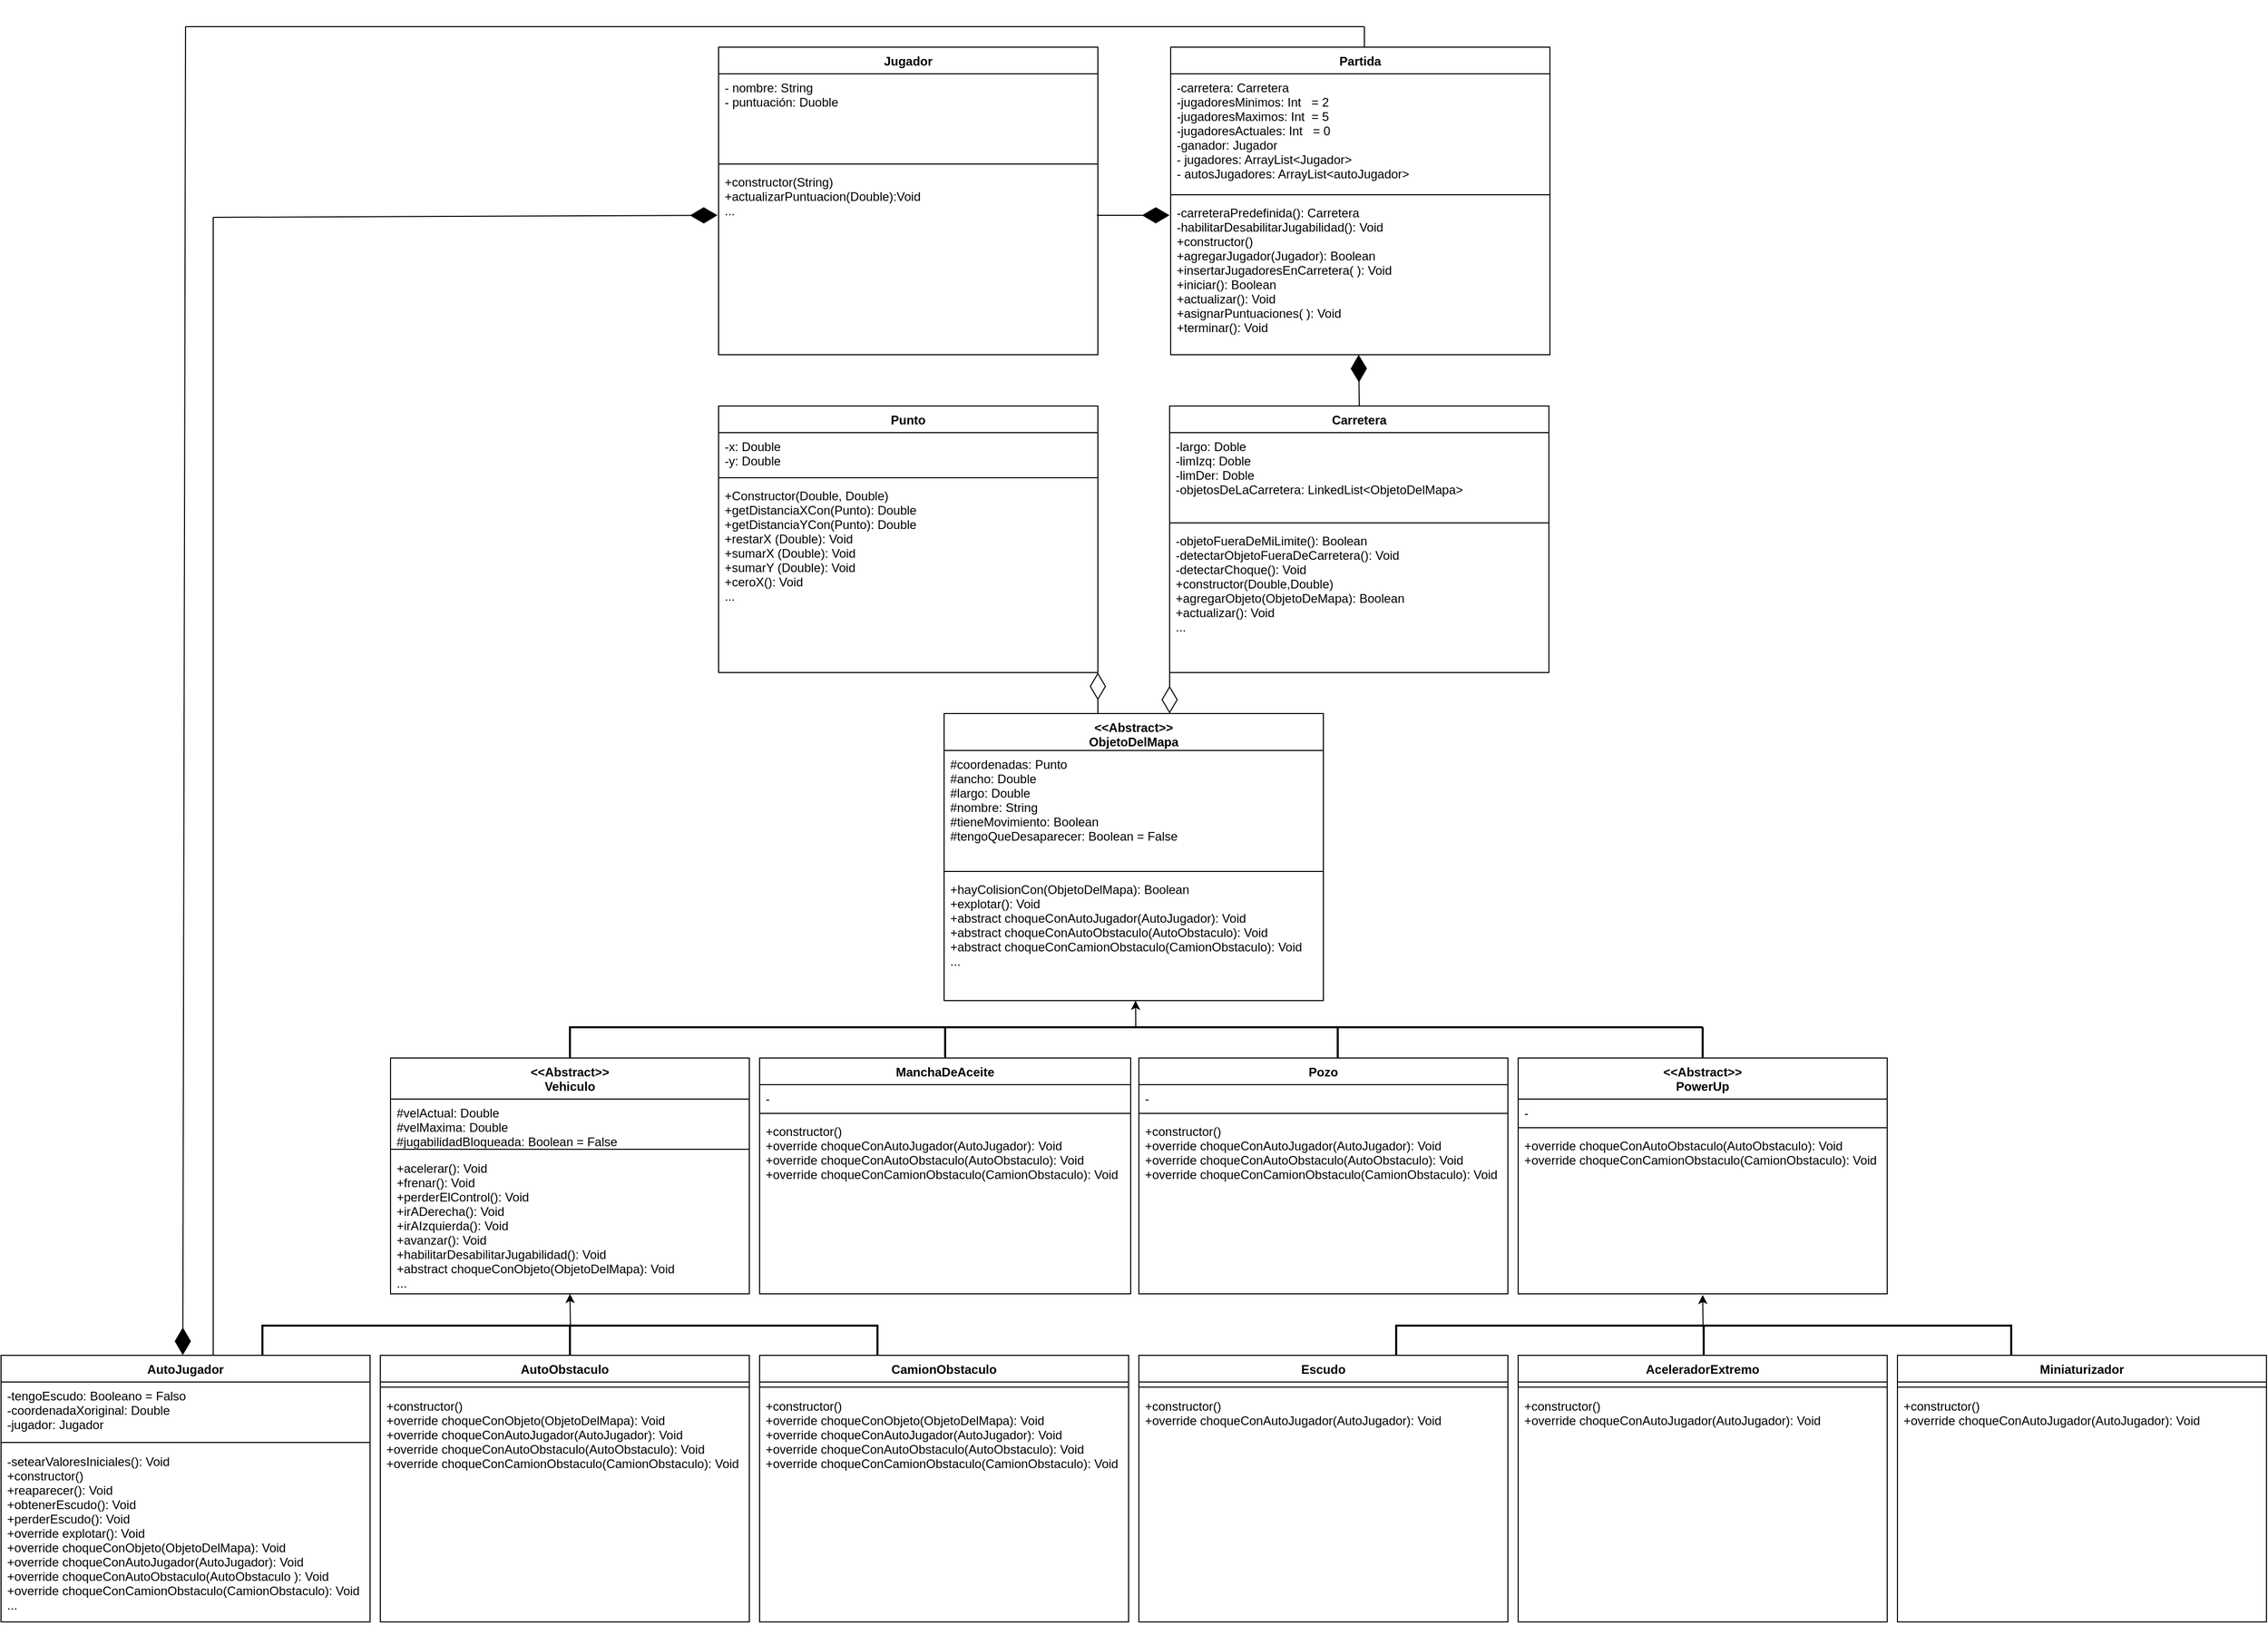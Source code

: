<mxfile version="18.0.2" type="device"><diagram id="AZucftuaP_WI0L_-Z13j" name="Page-1"><mxGraphModel dx="2249" dy="1935" grid="1" gridSize="10" guides="1" tooltips="1" connect="1" arrows="1" fold="1" page="1" pageScale="1" pageWidth="827" pageHeight="1169" math="0" shadow="0"><root><mxCell id="0"/><mxCell id="1" parent="0"/><mxCell id="uDLiAXL7k7_QVXQWhseC-11" value="Carretera" style="swimlane;fontStyle=1;align=center;verticalAlign=top;childLayout=stackLayout;horizontal=1;startSize=26;horizontalStack=0;resizeParent=1;resizeParentMax=0;resizeLast=0;collapsible=1;marginBottom=0;" parent="1" vertex="1"><mxGeometry x="343" y="-36" width="370" height="260" as="geometry"/></mxCell><mxCell id="uDLiAXL7k7_QVXQWhseC-12" value="-largo: Doble&#10;-limIzq: Doble &#10;-limDer: Doble &#10;-objetosDeLaCarretera: LinkedList&lt;ObjetoDelMapa&gt;" style="text;strokeColor=none;fillColor=none;align=left;verticalAlign=top;spacingLeft=4;spacingRight=4;overflow=hidden;rotatable=0;points=[[0,0.5],[1,0.5]];portConstraint=eastwest;" parent="uDLiAXL7k7_QVXQWhseC-11" vertex="1"><mxGeometry y="26" width="370" height="84" as="geometry"/></mxCell><mxCell id="uDLiAXL7k7_QVXQWhseC-13" value="" style="line;strokeWidth=1;fillColor=none;align=left;verticalAlign=middle;spacingTop=-1;spacingLeft=3;spacingRight=3;rotatable=0;labelPosition=right;points=[];portConstraint=eastwest;" parent="uDLiAXL7k7_QVXQWhseC-11" vertex="1"><mxGeometry y="110" width="370" height="8" as="geometry"/></mxCell><mxCell id="uDLiAXL7k7_QVXQWhseC-14" value="-objetoFueraDeMiLimite(): Boolean &#10;-detectarObjetoFueraDeCarretera(): Void &#10;-detectarChoque(): Void &#10;+constructor(Double,Double) &#10;+agregarObjeto(ObjetoDeMapa): Boolean &#10;+actualizar(): Void &#10;...&#10;&#10;&#10;" style="text;strokeColor=none;fillColor=none;align=left;verticalAlign=top;spacingLeft=4;spacingRight=4;overflow=hidden;rotatable=0;points=[[0,0.5],[1,0.5]];portConstraint=eastwest;" parent="uDLiAXL7k7_QVXQWhseC-11" vertex="1"><mxGeometry y="118" width="370" height="142" as="geometry"/></mxCell><mxCell id="uDLiAXL7k7_QVXQWhseC-16" value="&lt;&lt;Abstract&gt;&gt;&#10;ObjetoDelMapa" style="swimlane;fontStyle=1;align=center;verticalAlign=top;childLayout=stackLayout;horizontal=1;startSize=36;horizontalStack=0;resizeParent=1;resizeParentMax=0;resizeLast=0;collapsible=1;marginBottom=0;" parent="1" vertex="1"><mxGeometry x="123" y="264" width="370" height="280" as="geometry"/></mxCell><mxCell id="uDLiAXL7k7_QVXQWhseC-17" value="#coordenadas: Punto &#10;#ancho: Double &#10;#largo: Double&#10;#nombre: String &#10;#tieneMovimiento: Boolean&#10;#tengoQueDesaparecer: Boolean = False&#10;" style="text;strokeColor=none;fillColor=none;align=left;verticalAlign=top;spacingLeft=4;spacingRight=4;overflow=hidden;rotatable=0;points=[[0,0.5],[1,0.5]];portConstraint=eastwest;" parent="uDLiAXL7k7_QVXQWhseC-16" vertex="1"><mxGeometry y="36" width="370" height="114" as="geometry"/></mxCell><mxCell id="uDLiAXL7k7_QVXQWhseC-18" value="" style="line;strokeWidth=1;fillColor=none;align=left;verticalAlign=middle;spacingTop=-1;spacingLeft=3;spacingRight=3;rotatable=0;labelPosition=right;points=[];portConstraint=eastwest;" parent="uDLiAXL7k7_QVXQWhseC-16" vertex="1"><mxGeometry y="150" width="370" height="8" as="geometry"/></mxCell><mxCell id="uDLiAXL7k7_QVXQWhseC-19" value="+hayColisionCon(ObjetoDelMapa): Boolean&#10;+explotar(): Void&#10;+abstract choqueConAutoJugador(AutoJugador): Void &#10;+abstract choqueConAutoObstaculo(AutoObstaculo): Void &#10;+abstract choqueConCamionObstaculo(CamionObstaculo): Void &#10;..." style="text;strokeColor=none;fillColor=none;align=left;verticalAlign=top;spacingLeft=4;spacingRight=4;overflow=hidden;rotatable=0;points=[[0,0.5],[1,0.5]];portConstraint=eastwest;" parent="uDLiAXL7k7_QVXQWhseC-16" vertex="1"><mxGeometry y="158" width="370" height="122" as="geometry"/></mxCell><mxCell id="uDLiAXL7k7_QVXQWhseC-40" value="Punto" style="swimlane;fontStyle=1;align=center;verticalAlign=top;childLayout=stackLayout;horizontal=1;startSize=26;horizontalStack=0;resizeParent=1;resizeParentMax=0;resizeLast=0;collapsible=1;marginBottom=0;" parent="1" vertex="1"><mxGeometry x="-97" y="-36" width="370" height="260" as="geometry"/></mxCell><mxCell id="uDLiAXL7k7_QVXQWhseC-41" value="-x: Double &#10;-y: Double" style="text;strokeColor=none;fillColor=none;align=left;verticalAlign=top;spacingLeft=4;spacingRight=4;overflow=hidden;rotatable=0;points=[[0,0.5],[1,0.5]];portConstraint=eastwest;" parent="uDLiAXL7k7_QVXQWhseC-40" vertex="1"><mxGeometry y="26" width="370" height="40" as="geometry"/></mxCell><mxCell id="uDLiAXL7k7_QVXQWhseC-42" value="" style="line;strokeWidth=1;fillColor=none;align=left;verticalAlign=middle;spacingTop=-1;spacingLeft=3;spacingRight=3;rotatable=0;labelPosition=right;points=[];portConstraint=eastwest;" parent="uDLiAXL7k7_QVXQWhseC-40" vertex="1"><mxGeometry y="66" width="370" height="8" as="geometry"/></mxCell><mxCell id="uDLiAXL7k7_QVXQWhseC-43" value="+Constructor(Double, Double)&#10;+getDistanciaXCon(Punto): Double&#10;+getDistanciaYCon(Punto): Double&#10;+restarX (Double): Void&#10;+sumarX (Double): Void&#10;+sumarY (Double): Void&#10;+ceroX(): Void&#10;..." style="text;strokeColor=none;fillColor=none;align=left;verticalAlign=top;spacingLeft=4;spacingRight=4;overflow=hidden;rotatable=0;points=[[0,0.5],[1,0.5]];portConstraint=eastwest;" parent="uDLiAXL7k7_QVXQWhseC-40" vertex="1"><mxGeometry y="74" width="370" height="186" as="geometry"/></mxCell><mxCell id="1LONPjlHq-uprlPaWRI6-11" value="" style="endArrow=diamondThin;endFill=0;endSize=24;html=1;rounded=0;" parent="1" edge="1"><mxGeometry width="160" relative="1" as="geometry"><mxPoint x="273" y="264" as="sourcePoint"/><mxPoint x="273" y="224" as="targetPoint"/></mxGeometry></mxCell><mxCell id="1LONPjlHq-uprlPaWRI6-21" value="&lt;&lt;Abstract&gt;&gt;&#10;Vehiculo" style="swimlane;fontStyle=1;align=center;verticalAlign=top;childLayout=stackLayout;horizontal=1;startSize=40;horizontalStack=0;resizeParent=1;resizeParentMax=0;resizeLast=0;collapsible=1;marginBottom=0;" parent="1" vertex="1"><mxGeometry x="-417" y="600" width="350" height="230" as="geometry"/></mxCell><mxCell id="1LONPjlHq-uprlPaWRI6-22" value="#velActual: Double &#10;#velMaxima: Double&#10;#jugabilidadBloqueada: Boolean = False" style="text;strokeColor=none;fillColor=none;align=left;verticalAlign=top;spacingLeft=4;spacingRight=4;overflow=hidden;rotatable=0;points=[[0,0.5],[1,0.5]];portConstraint=eastwest;" parent="1LONPjlHq-uprlPaWRI6-21" vertex="1"><mxGeometry y="40" width="350" height="44" as="geometry"/></mxCell><mxCell id="1LONPjlHq-uprlPaWRI6-23" value="" style="line;strokeWidth=1;fillColor=none;align=left;verticalAlign=middle;spacingTop=-1;spacingLeft=3;spacingRight=3;rotatable=0;labelPosition=right;points=[];portConstraint=eastwest;" parent="1LONPjlHq-uprlPaWRI6-21" vertex="1"><mxGeometry y="84" width="350" height="10" as="geometry"/></mxCell><mxCell id="1LONPjlHq-uprlPaWRI6-24" value="+acelerar(): Void&#10;+frenar(): Void&#10;+perderElControl(): Void&#10;+irADerecha(): Void&#10;+irAIzquierda(): Void&#10;+avanzar(): Void&#10;+habilitarDesabilitarJugabilidad(): Void&#10;+abstract choqueConObjeto(ObjetoDelMapa): Void&#10;..." style="text;strokeColor=none;fillColor=none;align=left;verticalAlign=top;spacingLeft=4;spacingRight=4;overflow=hidden;rotatable=0;points=[[0,0.5],[1,0.5]];portConstraint=eastwest;" parent="1LONPjlHq-uprlPaWRI6-21" vertex="1"><mxGeometry y="94" width="350" height="136" as="geometry"/></mxCell><mxCell id="1LONPjlHq-uprlPaWRI6-37" value="Pozo" style="swimlane;fontStyle=1;align=center;verticalAlign=top;childLayout=stackLayout;horizontal=1;startSize=26;horizontalStack=0;resizeParent=1;resizeParentMax=0;resizeLast=0;collapsible=1;marginBottom=0;" parent="1" vertex="1"><mxGeometry x="313" y="600" width="360" height="230" as="geometry"/></mxCell><mxCell id="1LONPjlHq-uprlPaWRI6-38" value="-" style="text;strokeColor=none;fillColor=none;align=left;verticalAlign=top;spacingLeft=4;spacingRight=4;overflow=hidden;rotatable=0;points=[[0,0.5],[1,0.5]];portConstraint=eastwest;" parent="1LONPjlHq-uprlPaWRI6-37" vertex="1"><mxGeometry y="26" width="360" height="24" as="geometry"/></mxCell><mxCell id="1LONPjlHq-uprlPaWRI6-39" value="" style="line;strokeWidth=1;fillColor=none;align=left;verticalAlign=middle;spacingTop=-1;spacingLeft=3;spacingRight=3;rotatable=0;labelPosition=right;points=[];portConstraint=eastwest;" parent="1LONPjlHq-uprlPaWRI6-37" vertex="1"><mxGeometry y="50" width="360" height="8" as="geometry"/></mxCell><mxCell id="1LONPjlHq-uprlPaWRI6-40" value="+constructor()&#10;+override choqueConAutoJugador(AutoJugador): Void&#10;+override choqueConAutoObstaculo(AutoObstaculo): Void&#10;+override choqueConCamionObstaculo(CamionObstaculo): Void&#10;" style="text;strokeColor=none;fillColor=none;align=left;verticalAlign=top;spacingLeft=4;spacingRight=4;overflow=hidden;rotatable=0;points=[[0,0.5],[1,0.5]];portConstraint=eastwest;" parent="1LONPjlHq-uprlPaWRI6-37" vertex="1"><mxGeometry y="58" width="360" height="172" as="geometry"/></mxCell><mxCell id="1LONPjlHq-uprlPaWRI6-70" value="" style="endArrow=none;html=1;rounded=0;" parent="1" edge="1"><mxGeometry width="50" height="50" relative="1" as="geometry"><mxPoint x="-130.98" y="594" as="sourcePoint"/><mxPoint x="-131.5" y="594" as="targetPoint"/></mxGeometry></mxCell><mxCell id="1LONPjlHq-uprlPaWRI6-78" value="" style="line;strokeWidth=2;direction=south;html=1;" parent="1" vertex="1"><mxGeometry x="-247" y="570" width="10" height="30" as="geometry"/></mxCell><mxCell id="1LONPjlHq-uprlPaWRI6-80" value="" style="line;strokeWidth=2;direction=south;html=1;" parent="1" vertex="1"><mxGeometry x="502" y="570" width="10" height="30" as="geometry"/></mxCell><mxCell id="1LONPjlHq-uprlPaWRI6-81" value="" style="line;strokeWidth=2;direction=south;html=1;" parent="1" vertex="1"><mxGeometry x="858" y="570" width="10" height="30" as="geometry"/></mxCell><mxCell id="1LONPjlHq-uprlPaWRI6-83" value="" style="line;strokeWidth=2;html=1;" parent="1" vertex="1"><mxGeometry x="-243" y="565" width="1106" height="10" as="geometry"/></mxCell><mxCell id="1LONPjlHq-uprlPaWRI6-85" value="" style="line;strokeWidth=2;direction=south;html=1;" parent="1" vertex="1"><mxGeometry x="119" y="570" width="10" height="30" as="geometry"/></mxCell><mxCell id="WX0zXJ5IagG7dp0n9jDg-2" value="ManchaDeAceite" style="swimlane;fontStyle=1;align=center;verticalAlign=top;childLayout=stackLayout;horizontal=1;startSize=26;horizontalStack=0;resizeParent=1;resizeParentMax=0;resizeLast=0;collapsible=1;marginBottom=0;" parent="1" vertex="1"><mxGeometry x="-57" y="600" width="362" height="230" as="geometry"/></mxCell><mxCell id="WX0zXJ5IagG7dp0n9jDg-3" value="-" style="text;strokeColor=none;fillColor=none;align=left;verticalAlign=top;spacingLeft=4;spacingRight=4;overflow=hidden;rotatable=0;points=[[0,0.5],[1,0.5]];portConstraint=eastwest;" parent="WX0zXJ5IagG7dp0n9jDg-2" vertex="1"><mxGeometry y="26" width="362" height="24" as="geometry"/></mxCell><mxCell id="WX0zXJ5IagG7dp0n9jDg-4" value="" style="line;strokeWidth=1;fillColor=none;align=left;verticalAlign=middle;spacingTop=-1;spacingLeft=3;spacingRight=3;rotatable=0;labelPosition=right;points=[];portConstraint=eastwest;" parent="WX0zXJ5IagG7dp0n9jDg-2" vertex="1"><mxGeometry y="50" width="362" height="8" as="geometry"/></mxCell><mxCell id="WX0zXJ5IagG7dp0n9jDg-5" value="+constructor()&#10;+override choqueConAutoJugador(AutoJugador): Void&#10;+override choqueConAutoObstaculo(AutoObstaculo): Void&#10;+override choqueConCamionObstaculo(CamionObstaculo): Void&#10;" style="text;strokeColor=none;fillColor=none;align=left;verticalAlign=top;spacingLeft=4;spacingRight=4;overflow=hidden;rotatable=0;points=[[0,0.5],[1,0.5]];portConstraint=eastwest;" parent="WX0zXJ5IagG7dp0n9jDg-2" vertex="1"><mxGeometry y="58" width="362" height="172" as="geometry"/></mxCell><mxCell id="WX0zXJ5IagG7dp0n9jDg-7" value="AutoObstaculo" style="swimlane;fontStyle=1;align=center;verticalAlign=top;childLayout=stackLayout;horizontal=1;startSize=26;horizontalStack=0;resizeParent=1;resizeParentMax=0;resizeLast=0;collapsible=1;marginBottom=0;" parent="1" vertex="1"><mxGeometry x="-427" y="890" width="360" height="260" as="geometry"/></mxCell><mxCell id="WX0zXJ5IagG7dp0n9jDg-9" value="" style="line;strokeWidth=1;fillColor=none;align=left;verticalAlign=middle;spacingTop=-1;spacingLeft=3;spacingRight=3;rotatable=0;labelPosition=right;points=[];portConstraint=eastwest;" parent="WX0zXJ5IagG7dp0n9jDg-7" vertex="1"><mxGeometry y="26" width="360" height="10" as="geometry"/></mxCell><mxCell id="WX0zXJ5IagG7dp0n9jDg-10" value="+constructor() &#10;+override choqueConObjeto(ObjetoDelMapa): Void &#10;+override choqueConAutoJugador(AutoJugador): Void &#10;+override choqueConAutoObstaculo(AutoObstaculo): Void &#10;+override choqueConCamionObstaculo(CamionObstaculo): Void" style="text;strokeColor=none;fillColor=none;align=left;verticalAlign=top;spacingLeft=4;spacingRight=4;overflow=hidden;rotatable=0;points=[[0,0.5],[1,0.5]];portConstraint=eastwest;" parent="WX0zXJ5IagG7dp0n9jDg-7" vertex="1"><mxGeometry y="36" width="360" height="224" as="geometry"/></mxCell><mxCell id="WX0zXJ5IagG7dp0n9jDg-11" value="" style="endArrow=none;html=1;rounded=0;" parent="1" edge="1"><mxGeometry width="50" height="50" relative="1" as="geometry"><mxPoint x="-320.98" y="884" as="sourcePoint"/><mxPoint x="-321.5" y="884" as="targetPoint"/></mxGeometry></mxCell><mxCell id="WX0zXJ5IagG7dp0n9jDg-12" value="CamionObstaculo" style="swimlane;fontStyle=1;align=center;verticalAlign=top;childLayout=stackLayout;horizontal=1;startSize=26;horizontalStack=0;resizeParent=1;resizeParentMax=0;resizeLast=0;collapsible=1;marginBottom=0;" parent="1" vertex="1"><mxGeometry x="-57" y="890" width="360" height="260" as="geometry"/></mxCell><mxCell id="WX0zXJ5IagG7dp0n9jDg-14" value="" style="line;strokeWidth=1;fillColor=none;align=left;verticalAlign=middle;spacingTop=-1;spacingLeft=3;spacingRight=3;rotatable=0;labelPosition=right;points=[];portConstraint=eastwest;" parent="WX0zXJ5IagG7dp0n9jDg-12" vertex="1"><mxGeometry y="26" width="360" height="10" as="geometry"/></mxCell><mxCell id="WX0zXJ5IagG7dp0n9jDg-15" value="+constructor()&#10;+override choqueConObjeto(ObjetoDelMapa): Void&#10;+override choqueConAutoJugador(AutoJugador): Void&#10;+override choqueConAutoObstaculo(AutoObstaculo): Void&#10;+override choqueConCamionObstaculo(CamionObstaculo): Void" style="text;strokeColor=none;fillColor=none;align=left;verticalAlign=top;spacingLeft=4;spacingRight=4;overflow=hidden;rotatable=0;points=[[0,0.5],[1,0.5]];portConstraint=eastwest;" parent="WX0zXJ5IagG7dp0n9jDg-12" vertex="1"><mxGeometry y="36" width="360" height="224" as="geometry"/></mxCell><mxCell id="WX0zXJ5IagG7dp0n9jDg-16" value="" style="endArrow=none;html=1;rounded=0;" parent="1" edge="1"><mxGeometry width="50" height="50" relative="1" as="geometry"><mxPoint x="-20.98" y="884" as="sourcePoint"/><mxPoint x="-21.5" y="884" as="targetPoint"/></mxGeometry></mxCell><mxCell id="WX0zXJ5IagG7dp0n9jDg-21" value="" style="endArrow=none;html=1;rounded=0;" parent="1" edge="1"><mxGeometry width="50" height="50" relative="1" as="geometry"><mxPoint x="-560.98" y="884" as="sourcePoint"/><mxPoint x="-561.5" y="884" as="targetPoint"/></mxGeometry></mxCell><mxCell id="WX0zXJ5IagG7dp0n9jDg-22" value="" style="line;strokeWidth=2;direction=south;html=1;" parent="1" vertex="1"><mxGeometry x="-547" y="860" width="10" height="30" as="geometry"/></mxCell><mxCell id="WX0zXJ5IagG7dp0n9jDg-23" value="" style="line;strokeWidth=2;direction=south;html=1;" parent="1" vertex="1"><mxGeometry x="-247" y="860" width="10" height="30" as="geometry"/></mxCell><mxCell id="WX0zXJ5IagG7dp0n9jDg-24" value="" style="line;strokeWidth=2;direction=south;html=1;" parent="1" vertex="1"><mxGeometry x="53" y="860" width="10" height="30" as="geometry"/></mxCell><mxCell id="WX0zXJ5IagG7dp0n9jDg-26" value="" style="line;strokeWidth=2;html=1;" parent="1" vertex="1"><mxGeometry x="-542" y="856" width="600" height="10" as="geometry"/></mxCell><mxCell id="WX0zXJ5IagG7dp0n9jDg-32" value="" style="endArrow=classic;html=1;rounded=0;entryX=0.5;entryY=1;entryDx=0;entryDy=0;exitX=0.5;exitY=0.581;exitDx=0;exitDy=0;exitPerimeter=0;" parent="1" edge="1"><mxGeometry width="50" height="50" relative="1" as="geometry"><mxPoint x="-241.5" y="866.81" as="sourcePoint"/><mxPoint x="-242" y="830" as="targetPoint"/></mxGeometry></mxCell><mxCell id="Yox3C6_RqBoUoVO4krMg-2" value="AutoJugador" style="swimlane;fontStyle=1;align=center;verticalAlign=top;childLayout=stackLayout;horizontal=1;startSize=26;horizontalStack=0;resizeParent=1;resizeParentMax=0;resizeLast=0;collapsible=1;marginBottom=0;" parent="1" vertex="1"><mxGeometry x="-797" y="890" width="360" height="260" as="geometry"/></mxCell><mxCell id="Yox3C6_RqBoUoVO4krMg-3" value="-tengoEscudo: Booleano = Falso   &#10;-coordenadaXoriginal: Double&#10;-jugador: Jugador&#10;&#10;&#10;" style="text;strokeColor=none;fillColor=none;align=left;verticalAlign=top;spacingLeft=4;spacingRight=4;overflow=hidden;rotatable=0;points=[[0,0.5],[1,0.5]];portConstraint=eastwest;" parent="Yox3C6_RqBoUoVO4krMg-2" vertex="1"><mxGeometry y="26" width="360" height="54" as="geometry"/></mxCell><mxCell id="Yox3C6_RqBoUoVO4krMg-4" value="" style="line;strokeWidth=1;fillColor=none;align=left;verticalAlign=middle;spacingTop=-1;spacingLeft=3;spacingRight=3;rotatable=0;labelPosition=right;points=[];portConstraint=eastwest;" parent="Yox3C6_RqBoUoVO4krMg-2" vertex="1"><mxGeometry y="80" width="360" height="10" as="geometry"/></mxCell><mxCell id="Yox3C6_RqBoUoVO4krMg-5" value="-setearValoresIniciales(): Void&#10;+constructor() &#10;+reaparecer(): Void &#10;+obtenerEscudo(): Void &#10;+perderEscudo(): Void&#10;+override explotar(): Void &#10;+override choqueConObjeto(ObjetoDelMapa): Void &#10;+override choqueConAutoJugador(AutoJugador): Void &#10;+override choqueConAutoObstaculo(AutoObstaculo ): Void &#10;+override choqueConCamionObstaculo(CamionObstaculo): Void&#10;...&#10;" style="text;strokeColor=none;fillColor=none;align=left;verticalAlign=top;spacingLeft=4;spacingRight=4;overflow=hidden;rotatable=0;points=[[0,0.5],[1,0.5]];portConstraint=eastwest;" parent="Yox3C6_RqBoUoVO4krMg-2" vertex="1"><mxGeometry y="90" width="360" height="170" as="geometry"/></mxCell><mxCell id="Yox3C6_RqBoUoVO4krMg-13" value="" style="endArrow=classic;html=1;rounded=0;entryX=0.5;entryY=1;entryDx=0;entryDy=0;exitX=0.5;exitY=0.492;exitDx=0;exitDy=0;exitPerimeter=0;" parent="1" source="1LONPjlHq-uprlPaWRI6-83" edge="1"><mxGeometry width="50" height="50" relative="1" as="geometry"><mxPoint x="310.25" y="580.81" as="sourcePoint"/><mxPoint x="309.75" y="544" as="targetPoint"/></mxGeometry></mxCell><mxCell id="Yox3C6_RqBoUoVO4krMg-14" value="&lt;&lt;Abstract&gt;&gt;&#10;PowerUp" style="swimlane;fontStyle=1;align=center;verticalAlign=top;childLayout=stackLayout;horizontal=1;startSize=40;horizontalStack=0;resizeParent=1;resizeParentMax=0;resizeLast=0;collapsible=1;marginBottom=0;" parent="1" vertex="1"><mxGeometry x="683" y="600" width="360" height="230" as="geometry"/></mxCell><mxCell id="Yox3C6_RqBoUoVO4krMg-15" value="-" style="text;strokeColor=none;fillColor=none;align=left;verticalAlign=top;spacingLeft=4;spacingRight=4;overflow=hidden;rotatable=0;points=[[0,0.5],[1,0.5]];portConstraint=eastwest;" parent="Yox3C6_RqBoUoVO4krMg-14" vertex="1"><mxGeometry y="40" width="360" height="24" as="geometry"/></mxCell><mxCell id="Yox3C6_RqBoUoVO4krMg-16" value="" style="line;strokeWidth=1;fillColor=none;align=left;verticalAlign=middle;spacingTop=-1;spacingLeft=3;spacingRight=3;rotatable=0;labelPosition=right;points=[];portConstraint=eastwest;" parent="Yox3C6_RqBoUoVO4krMg-14" vertex="1"><mxGeometry y="64" width="360" height="8" as="geometry"/></mxCell><mxCell id="Yox3C6_RqBoUoVO4krMg-17" value="+override choqueConAutoObstaculo(AutoObstaculo): Void&#10;+override choqueConCamionObstaculo(CamionObstaculo): Void&#10;" style="text;strokeColor=none;fillColor=none;align=left;verticalAlign=top;spacingLeft=4;spacingRight=4;overflow=hidden;rotatable=0;points=[[0,0.5],[1,0.5]];portConstraint=eastwest;" parent="Yox3C6_RqBoUoVO4krMg-14" vertex="1"><mxGeometry y="72" width="360" height="158" as="geometry"/></mxCell><mxCell id="5w5d0P2zKPrwZE_feagH-1" value="AceleradorExtremo" style="swimlane;fontStyle=1;align=center;verticalAlign=top;childLayout=stackLayout;horizontal=1;startSize=26;horizontalStack=0;resizeParent=1;resizeParentMax=0;resizeLast=0;collapsible=1;marginBottom=0;" parent="1" vertex="1"><mxGeometry x="683" y="890" width="360" height="260" as="geometry"/></mxCell><mxCell id="5w5d0P2zKPrwZE_feagH-2" value="" style="line;strokeWidth=1;fillColor=none;align=left;verticalAlign=middle;spacingTop=-1;spacingLeft=3;spacingRight=3;rotatable=0;labelPosition=right;points=[];portConstraint=eastwest;" parent="5w5d0P2zKPrwZE_feagH-1" vertex="1"><mxGeometry y="26" width="360" height="10" as="geometry"/></mxCell><mxCell id="5w5d0P2zKPrwZE_feagH-3" value="+constructor()&#10;+override choqueConAutoJugador(AutoJugador): Void&#10;" style="text;strokeColor=none;fillColor=none;align=left;verticalAlign=top;spacingLeft=4;spacingRight=4;overflow=hidden;rotatable=0;points=[[0,0.5],[1,0.5]];portConstraint=eastwest;" parent="5w5d0P2zKPrwZE_feagH-1" vertex="1"><mxGeometry y="36" width="360" height="224" as="geometry"/></mxCell><mxCell id="5w5d0P2zKPrwZE_feagH-4" value="" style="endArrow=none;html=1;rounded=0;" parent="1" edge="1"><mxGeometry width="50" height="50" relative="1" as="geometry"><mxPoint x="785.02" y="884" as="sourcePoint"/><mxPoint x="784.5" y="884" as="targetPoint"/></mxGeometry></mxCell><mxCell id="5w5d0P2zKPrwZE_feagH-5" value="Miniaturizador" style="swimlane;fontStyle=1;align=center;verticalAlign=top;childLayout=stackLayout;horizontal=1;startSize=26;horizontalStack=0;resizeParent=1;resizeParentMax=0;resizeLast=0;collapsible=1;marginBottom=0;" parent="1" vertex="1"><mxGeometry x="1053" y="890" width="360" height="260" as="geometry"/></mxCell><mxCell id="5w5d0P2zKPrwZE_feagH-6" value="" style="line;strokeWidth=1;fillColor=none;align=left;verticalAlign=middle;spacingTop=-1;spacingLeft=3;spacingRight=3;rotatable=0;labelPosition=right;points=[];portConstraint=eastwest;" parent="5w5d0P2zKPrwZE_feagH-5" vertex="1"><mxGeometry y="26" width="360" height="10" as="geometry"/></mxCell><mxCell id="5w5d0P2zKPrwZE_feagH-7" value="+constructor()&#10;+override choqueConAutoJugador(AutoJugador): Void&#10;" style="text;strokeColor=none;fillColor=none;align=left;verticalAlign=top;spacingLeft=4;spacingRight=4;overflow=hidden;rotatable=0;points=[[0,0.5],[1,0.5]];portConstraint=eastwest;" parent="5w5d0P2zKPrwZE_feagH-5" vertex="1"><mxGeometry y="36" width="360" height="224" as="geometry"/></mxCell><mxCell id="5w5d0P2zKPrwZE_feagH-8" value="" style="endArrow=none;html=1;rounded=0;" parent="1" edge="1"><mxGeometry width="50" height="50" relative="1" as="geometry"><mxPoint x="1085.02" y="884" as="sourcePoint"/><mxPoint x="1084.5" y="884" as="targetPoint"/></mxGeometry></mxCell><mxCell id="5w5d0P2zKPrwZE_feagH-9" value="" style="endArrow=none;html=1;rounded=0;" parent="1" edge="1"><mxGeometry width="50" height="50" relative="1" as="geometry"><mxPoint x="545.02" y="884" as="sourcePoint"/><mxPoint x="544.5" y="884" as="targetPoint"/></mxGeometry></mxCell><mxCell id="5w5d0P2zKPrwZE_feagH-10" value="" style="line;strokeWidth=2;direction=south;html=1;" parent="1" vertex="1"><mxGeometry x="559" y="860" width="10" height="30" as="geometry"/></mxCell><mxCell id="5w5d0P2zKPrwZE_feagH-11" value="" style="line;strokeWidth=2;direction=south;html=1;" parent="1" vertex="1"><mxGeometry x="859" y="860" width="10" height="30" as="geometry"/></mxCell><mxCell id="5w5d0P2zKPrwZE_feagH-12" value="" style="line;strokeWidth=2;direction=south;html=1;" parent="1" vertex="1"><mxGeometry x="1159" y="860" width="10" height="30" as="geometry"/></mxCell><mxCell id="5w5d0P2zKPrwZE_feagH-13" value="" style="line;strokeWidth=2;html=1;" parent="1" vertex="1"><mxGeometry x="564" y="856" width="600" height="10" as="geometry"/></mxCell><mxCell id="5w5d0P2zKPrwZE_feagH-14" value="" style="endArrow=classic;html=1;rounded=0;entryX=0.5;entryY=1;entryDx=0;entryDy=0;exitX=0.5;exitY=0.581;exitDx=0;exitDy=0;exitPerimeter=0;" parent="1" edge="1"><mxGeometry width="50" height="50" relative="1" as="geometry"><mxPoint x="863.5" y="867.81" as="sourcePoint"/><mxPoint x="863" y="831" as="targetPoint"/></mxGeometry></mxCell><mxCell id="5w5d0P2zKPrwZE_feagH-15" value="Escudo" style="swimlane;fontStyle=1;align=center;verticalAlign=top;childLayout=stackLayout;horizontal=1;startSize=26;horizontalStack=0;resizeParent=1;resizeParentMax=0;resizeLast=0;collapsible=1;marginBottom=0;" parent="1" vertex="1"><mxGeometry x="313" y="890" width="360" height="260" as="geometry"/></mxCell><mxCell id="5w5d0P2zKPrwZE_feagH-17" value="" style="line;strokeWidth=1;fillColor=none;align=left;verticalAlign=middle;spacingTop=-1;spacingLeft=3;spacingRight=3;rotatable=0;labelPosition=right;points=[];portConstraint=eastwest;" parent="5w5d0P2zKPrwZE_feagH-15" vertex="1"><mxGeometry y="26" width="360" height="10" as="geometry"/></mxCell><mxCell id="5w5d0P2zKPrwZE_feagH-18" value="+constructor()&#10;+override choqueConAutoJugador(AutoJugador): Void&#10;" style="text;strokeColor=none;fillColor=none;align=left;verticalAlign=top;spacingLeft=4;spacingRight=4;overflow=hidden;rotatable=0;points=[[0,0.5],[1,0.5]];portConstraint=eastwest;" parent="5w5d0P2zKPrwZE_feagH-15" vertex="1"><mxGeometry y="36" width="360" height="224" as="geometry"/></mxCell><mxCell id="GHYlbzbwYNaBPOJNlLkR-1" value="Partida" style="swimlane;fontStyle=1;align=center;verticalAlign=top;childLayout=stackLayout;horizontal=1;startSize=26;horizontalStack=0;resizeParent=1;resizeParentMax=0;resizeLast=0;collapsible=1;marginBottom=0;" parent="1" vertex="1"><mxGeometry x="344" y="-386" width="370" height="300" as="geometry"/></mxCell><mxCell id="GHYlbzbwYNaBPOJNlLkR-2" value="-carretera: Carretera&#10;-jugadoresMinimos: Int   = 2&#10;-jugadoresMaximos: Int  = 5&#10;-jugadoresActuales: Int   = 0&#10;-ganador: Jugador&#10;- jugadores: ArrayList&lt;Jugador&gt;&#10;- autosJugadores: ArrayList&lt;autoJugador&gt;" style="text;strokeColor=none;fillColor=none;align=left;verticalAlign=top;spacingLeft=4;spacingRight=4;overflow=hidden;rotatable=0;points=[[0,0.5],[1,0.5]];portConstraint=eastwest;" parent="GHYlbzbwYNaBPOJNlLkR-1" vertex="1"><mxGeometry y="26" width="370" height="114" as="geometry"/></mxCell><mxCell id="GHYlbzbwYNaBPOJNlLkR-3" value="" style="line;strokeWidth=1;fillColor=none;align=left;verticalAlign=middle;spacingTop=-1;spacingLeft=3;spacingRight=3;rotatable=0;labelPosition=right;points=[];portConstraint=eastwest;" parent="GHYlbzbwYNaBPOJNlLkR-1" vertex="1"><mxGeometry y="140" width="370" height="8" as="geometry"/></mxCell><mxCell id="GHYlbzbwYNaBPOJNlLkR-4" value="-carreteraPredefinida(): Carretera &#10;-habilitarDesabilitarJugabilidad(): Void &#10;+constructor() &#10;+agregarJugador(Jugador): Boolean &#10;+insertarJugadoresEnCarretera( ): Void &#10;+iniciar(): Boolean &#10;+actualizar(): Void &#10;+asignarPuntuaciones( ): Void&#10;+terminar(): Void&#10;" style="text;strokeColor=none;fillColor=none;align=left;verticalAlign=top;spacingLeft=4;spacingRight=4;overflow=hidden;rotatable=0;points=[[0,0.5],[1,0.5]];portConstraint=eastwest;" parent="GHYlbzbwYNaBPOJNlLkR-1" vertex="1"><mxGeometry y="148" width="370" height="152" as="geometry"/></mxCell><mxCell id="GHYlbzbwYNaBPOJNlLkR-6" value="Jugador" style="swimlane;fontStyle=1;align=center;verticalAlign=top;childLayout=stackLayout;horizontal=1;startSize=26;horizontalStack=0;resizeParent=1;resizeParentMax=0;resizeLast=0;collapsible=1;marginBottom=0;" parent="1" vertex="1"><mxGeometry x="-97" y="-386" width="370" height="300" as="geometry"/></mxCell><mxCell id="GHYlbzbwYNaBPOJNlLkR-7" value="- nombre: String&#10;- puntuación: Duoble" style="text;strokeColor=none;fillColor=none;align=left;verticalAlign=top;spacingLeft=4;spacingRight=4;overflow=hidden;rotatable=0;points=[[0,0.5],[1,0.5]];portConstraint=eastwest;" parent="GHYlbzbwYNaBPOJNlLkR-6" vertex="1"><mxGeometry y="26" width="370" height="84" as="geometry"/></mxCell><mxCell id="GHYlbzbwYNaBPOJNlLkR-8" value="" style="line;strokeWidth=1;fillColor=none;align=left;verticalAlign=middle;spacingTop=-1;spacingLeft=3;spacingRight=3;rotatable=0;labelPosition=right;points=[];portConstraint=eastwest;" parent="GHYlbzbwYNaBPOJNlLkR-6" vertex="1"><mxGeometry y="110" width="370" height="8" as="geometry"/></mxCell><mxCell id="GHYlbzbwYNaBPOJNlLkR-9" value="+constructor(String)&#10;+actualizarPuntuacion(Double):Void&#10;..." style="text;strokeColor=none;fillColor=none;align=left;verticalAlign=top;spacingLeft=4;spacingRight=4;overflow=hidden;rotatable=0;points=[[0,0.5],[1,0.5]];portConstraint=eastwest;" parent="GHYlbzbwYNaBPOJNlLkR-6" vertex="1"><mxGeometry y="118" width="370" height="182" as="geometry"/></mxCell><mxCell id="GHYlbzbwYNaBPOJNlLkR-10" value="" style="endArrow=diamondThin;endFill=1;endSize=24;html=1;rounded=0;" parent="1" edge="1"><mxGeometry width="160" relative="1" as="geometry"><mxPoint x="272" y="-222" as="sourcePoint"/><mxPoint x="343" y="-222" as="targetPoint"/></mxGeometry></mxCell><mxCell id="GHYlbzbwYNaBPOJNlLkR-15" value="" style="endArrow=diamondThin;endFill=1;endSize=24;html=1;rounded=0;exitX=0.5;exitY=0;exitDx=0;exitDy=0;" parent="1" source="uDLiAXL7k7_QVXQWhseC-11" edge="1"><mxGeometry width="160" relative="1" as="geometry"><mxPoint x="527" y="-36" as="sourcePoint"/><mxPoint x="527.41" y="-86" as="targetPoint"/></mxGeometry></mxCell><mxCell id="GHYlbzbwYNaBPOJNlLkR-16" value="" style="endArrow=diamondThin;endFill=0;endSize=24;html=1;rounded=0;" parent="1" edge="1"><mxGeometry width="160" relative="1" as="geometry"><mxPoint x="343" y="224" as="sourcePoint"/><mxPoint x="343" y="264" as="targetPoint"/></mxGeometry></mxCell><mxCell id="GHYlbzbwYNaBPOJNlLkR-17" value="" style="endArrow=diamondThin;endFill=1;endSize=24;html=1;rounded=0;entryX=0.362;entryY=-0.001;entryDx=0;entryDy=0;entryPerimeter=0;" parent="1" edge="1"><mxGeometry width="160" relative="1" as="geometry"><mxPoint x="-617" y="-406" as="sourcePoint"/><mxPoint x="-619.68" y="889.74" as="targetPoint"/></mxGeometry></mxCell><mxCell id="GHYlbzbwYNaBPOJNlLkR-18" value="" style="endArrow=none;html=1;rounded=0;" parent="1" edge="1"><mxGeometry width="50" height="50" relative="1" as="geometry"><mxPoint x="-617" y="-406" as="sourcePoint"/><mxPoint x="533" y="-406" as="targetPoint"/></mxGeometry></mxCell><mxCell id="GHYlbzbwYNaBPOJNlLkR-19" value="" style="endArrow=none;html=1;rounded=0;" parent="1" edge="1"><mxGeometry width="50" height="50" relative="1" as="geometry"><mxPoint x="533" y="-386" as="sourcePoint"/><mxPoint x="533" y="-406" as="targetPoint"/></mxGeometry></mxCell><mxCell id="96oRDIQB0gET7bR9bk_E-1" value="" style="endArrow=diamondThin;endFill=1;endSize=24;html=1;rounded=0;" parent="1" edge="1"><mxGeometry width="160" relative="1" as="geometry"><mxPoint x="-590" y="-220" as="sourcePoint"/><mxPoint x="-98" y="-222" as="targetPoint"/></mxGeometry></mxCell><mxCell id="96oRDIQB0gET7bR9bk_E-2" value="" style="endArrow=none;html=1;rounded=0;entryX=0.575;entryY=0;entryDx=0;entryDy=0;entryPerimeter=0;" parent="1" target="Yox3C6_RqBoUoVO4krMg-2" edge="1"><mxGeometry width="50" height="50" relative="1" as="geometry"><mxPoint x="-590" y="-220" as="sourcePoint"/><mxPoint x="-590" y="370" as="targetPoint"/></mxGeometry></mxCell></root></mxGraphModel></diagram></mxfile>